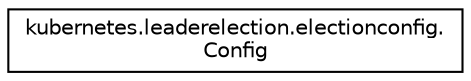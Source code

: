 digraph "Graphical Class Hierarchy"
{
 // LATEX_PDF_SIZE
  edge [fontname="Helvetica",fontsize="10",labelfontname="Helvetica",labelfontsize="10"];
  node [fontname="Helvetica",fontsize="10",shape=record];
  rankdir="LR";
  Node0 [label="kubernetes.leaderelection.electionconfig.\lConfig",height=0.2,width=0.4,color="black", fillcolor="white", style="filled",URL="$classkubernetes_1_1leaderelection_1_1electionconfig_1_1Config.html",tooltip=" "];
}
